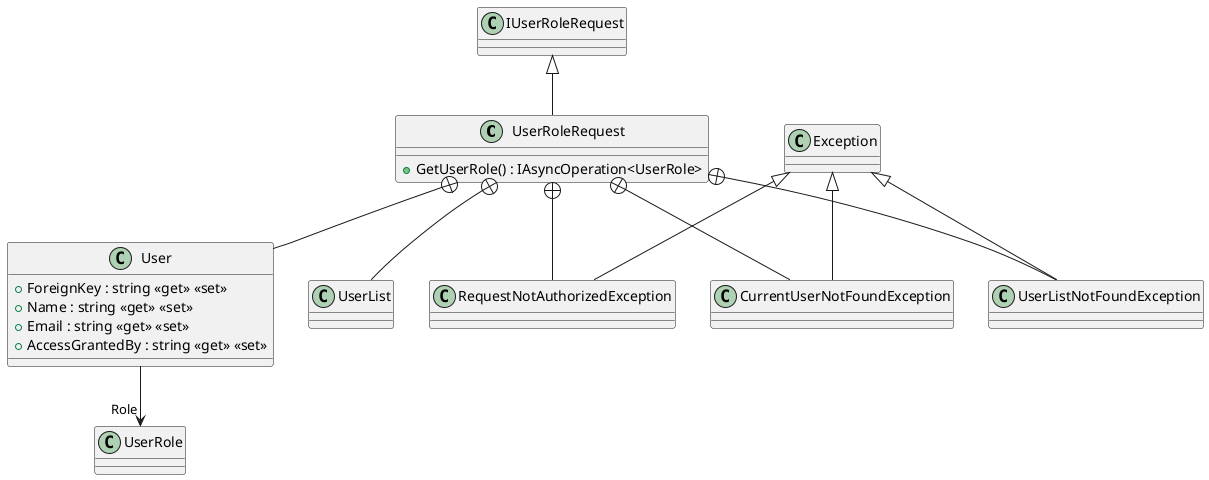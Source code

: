 @startuml
class UserRoleRequest {
    + GetUserRole() : IAsyncOperation<UserRole>
}
class UserList {
}
class User {
    + ForeignKey : string <<get>> <<set>>
    + Name : string <<get>> <<set>>
    + Email : string <<get>> <<set>>
    + AccessGrantedBy : string <<get>> <<set>>
}
class RequestNotAuthorizedException {
}
class CurrentUserNotFoundException {
}
class UserListNotFoundException {
}
IUserRoleRequest <|-- UserRoleRequest
UserRoleRequest +-- UserList
UserRoleRequest +-- User
User --> "Role" UserRole
UserRoleRequest +-- RequestNotAuthorizedException
Exception <|-- RequestNotAuthorizedException
UserRoleRequest +-- CurrentUserNotFoundException
Exception <|-- CurrentUserNotFoundException
UserRoleRequest +-- UserListNotFoundException
Exception <|-- UserListNotFoundException
@enduml
